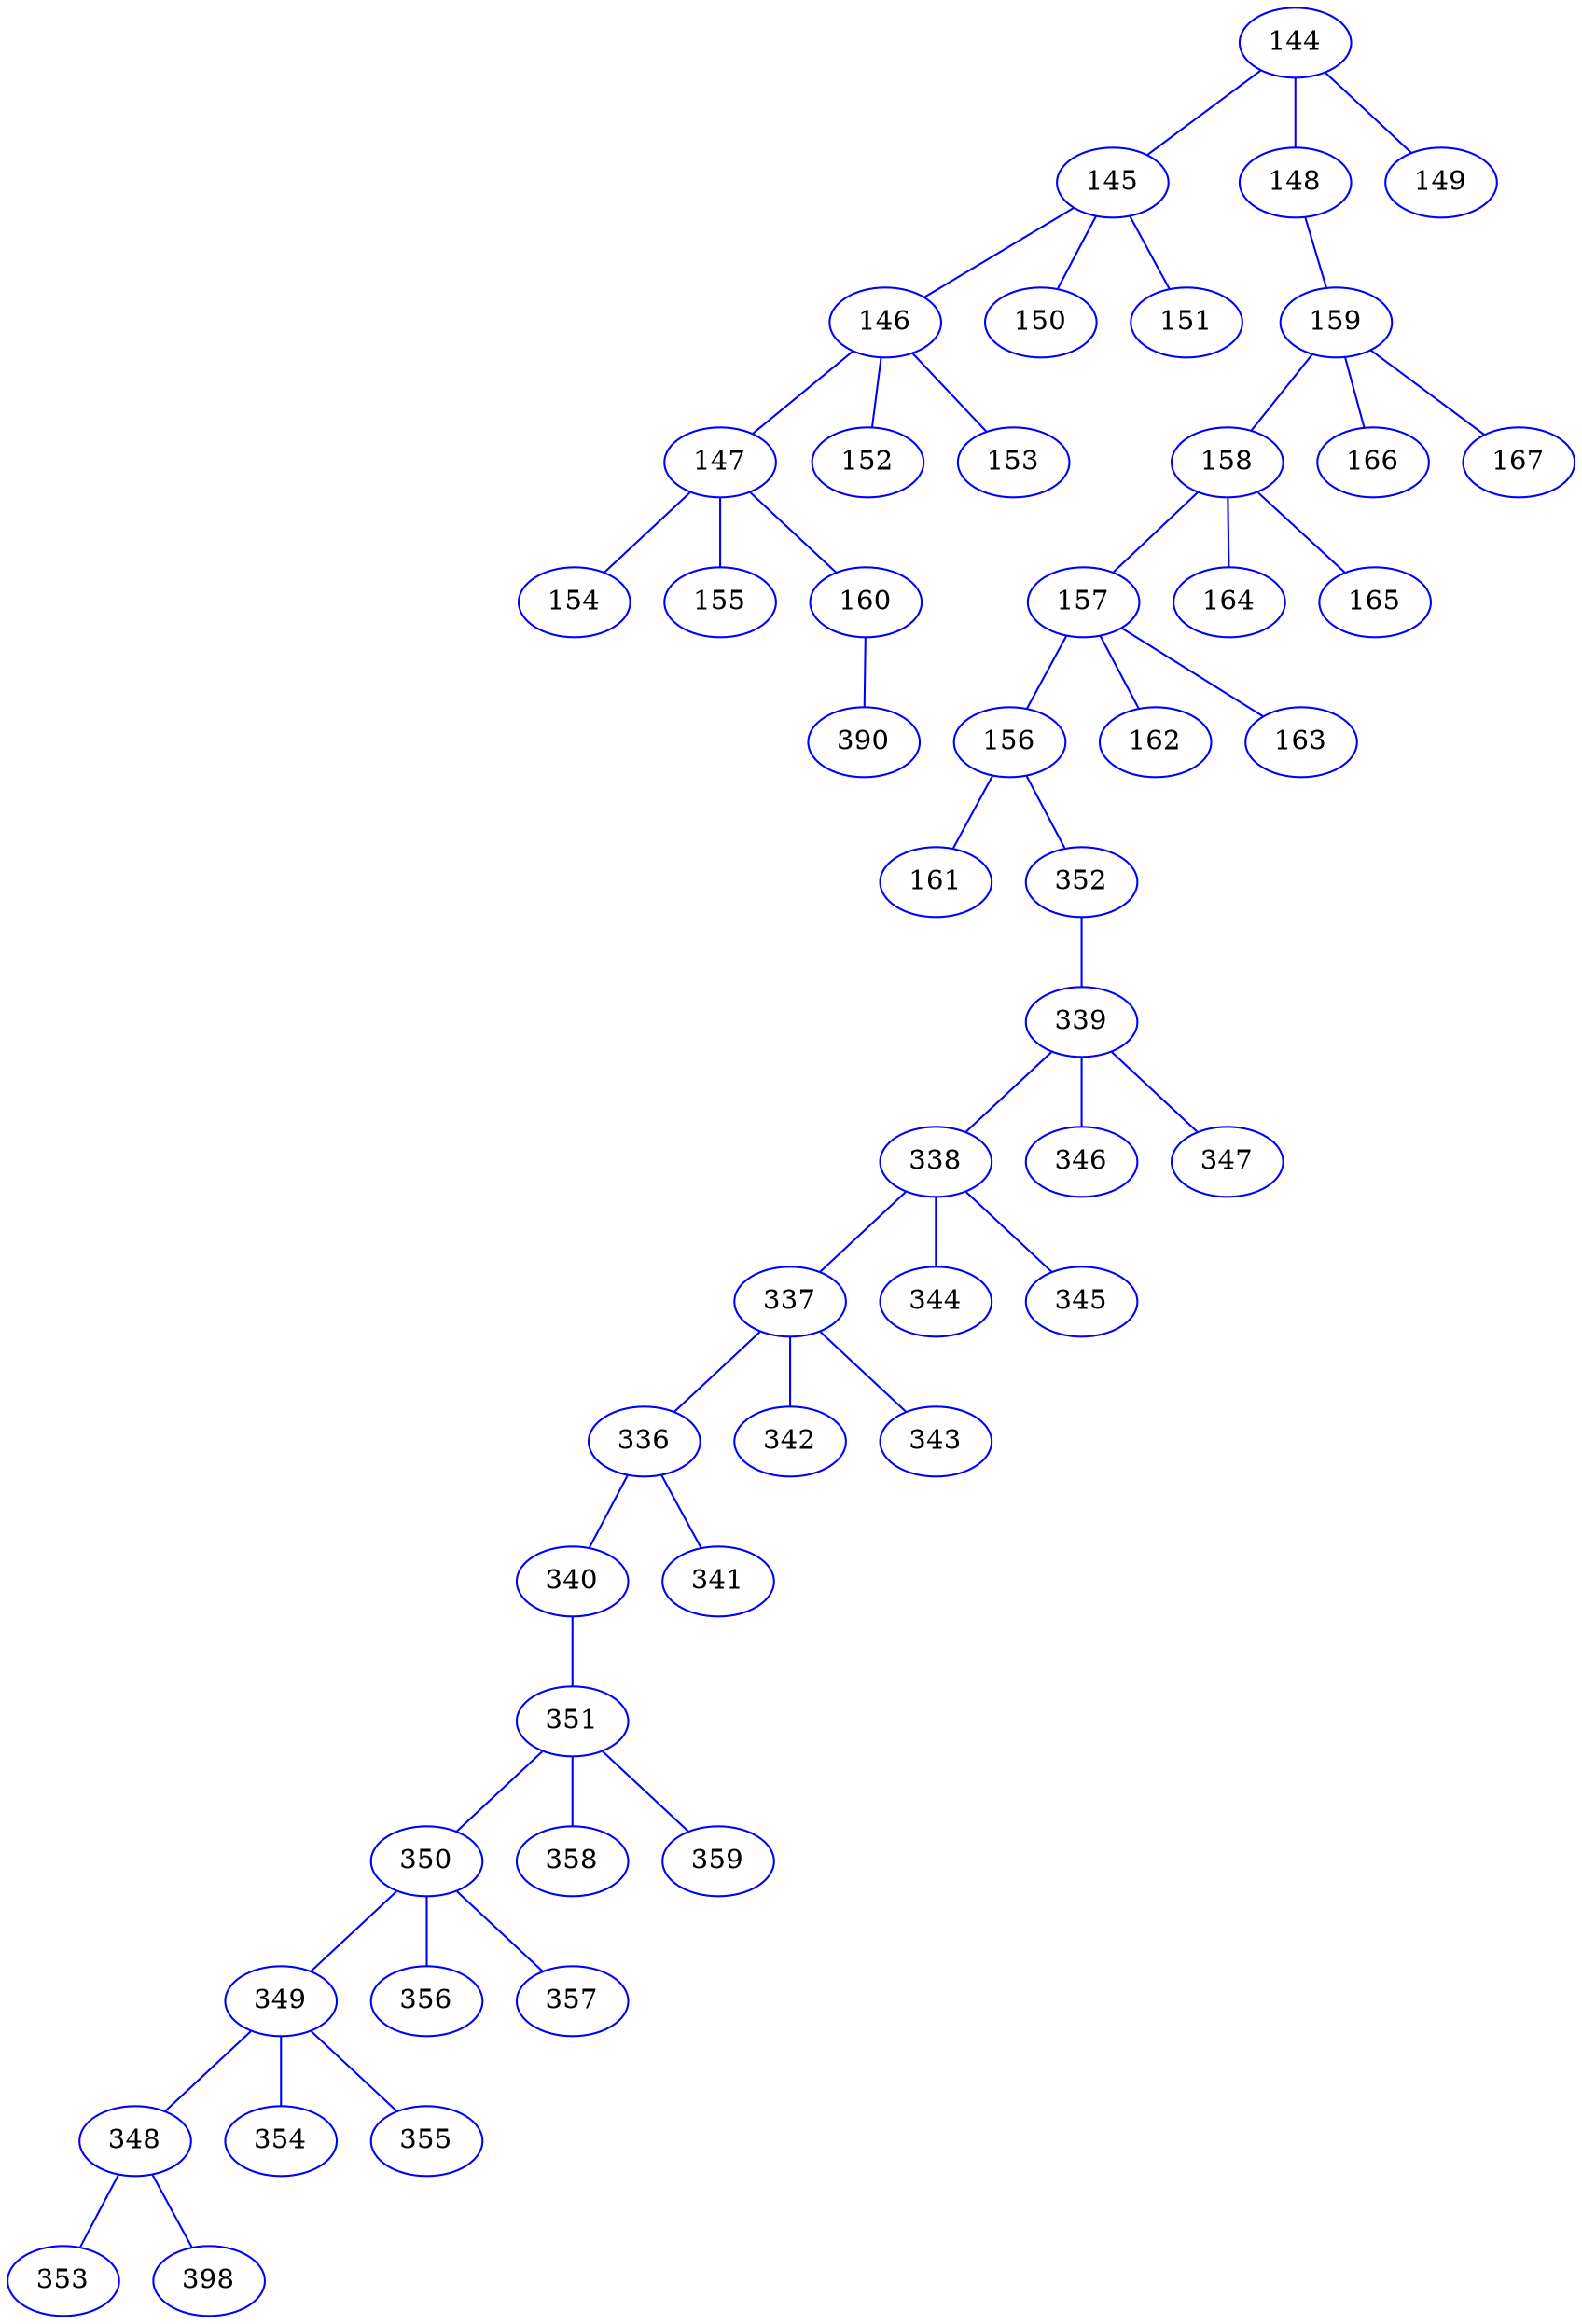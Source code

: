 strict graph "" {
	144	[color=blue];
	145	[color=blue];
	144 -- 145	[color=blue];
	148	[color=blue];
	144 -- 148	[color=blue];
	149	[color=blue];
	144 -- 149	[color=blue];
	146	[color=blue];
	145 -- 146	[color=blue];
	150	[color=blue];
	145 -- 150	[color=blue];
	151	[color=blue];
	145 -- 151	[color=blue];
	159	[color=blue];
	148 -- 159	[color=blue];
	147	[color=blue];
	146 -- 147	[color=blue];
	152	[color=blue];
	146 -- 152	[color=blue];
	153	[color=blue];
	146 -- 153	[color=blue];
	154	[color=blue];
	147 -- 154	[color=blue];
	155	[color=blue];
	147 -- 155	[color=blue];
	160	[color=blue];
	147 -- 160	[color=blue];
	390	[color=blue];
	160 -- 390	[color=blue];
	158	[color=blue];
	159 -- 158	[color=blue];
	166	[color=blue];
	159 -- 166	[color=blue];
	167	[color=blue];
	159 -- 167	[color=blue];
	157	[color=blue];
	158 -- 157	[color=blue];
	164	[color=blue];
	158 -- 164	[color=blue];
	165	[color=blue];
	158 -- 165	[color=blue];
	156	[color=blue];
	157 -- 156	[color=blue];
	162	[color=blue];
	157 -- 162	[color=blue];
	163	[color=blue];
	157 -- 163	[color=blue];
	161	[color=blue];
	156 -- 161	[color=blue];
	352	[color=blue];
	156 -- 352	[color=blue];
	339	[color=blue];
	352 -- 339	[color=blue];
	338	[color=blue];
	339 -- 338	[color=blue];
	346	[color=blue];
	339 -- 346	[color=blue];
	347	[color=blue];
	339 -- 347	[color=blue];
	337	[color=blue];
	338 -- 337	[color=blue];
	344	[color=blue];
	338 -- 344	[color=blue];
	345	[color=blue];
	338 -- 345	[color=blue];
	336	[color=blue];
	337 -- 336	[color=blue];
	342	[color=blue];
	337 -- 342	[color=blue];
	343	[color=blue];
	337 -- 343	[color=blue];
	340	[color=blue];
	336 -- 340	[color=blue];
	341	[color=blue];
	336 -- 341	[color=blue];
	351	[color=blue];
	340 -- 351	[color=blue];
	350	[color=blue];
	351 -- 350	[color=blue];
	358	[color=blue];
	351 -- 358	[color=blue];
	359	[color=blue];
	351 -- 359	[color=blue];
	349	[color=blue];
	350 -- 349	[color=blue];
	356	[color=blue];
	350 -- 356	[color=blue];
	357	[color=blue];
	350 -- 357	[color=blue];
	348	[color=blue];
	349 -- 348	[color=blue];
	354	[color=blue];
	349 -- 354	[color=blue];
	355	[color=blue];
	349 -- 355	[color=blue];
	353	[color=blue];
	348 -- 353	[color=blue];
	398	[color=blue];
	348 -- 398	[color=blue];
}
